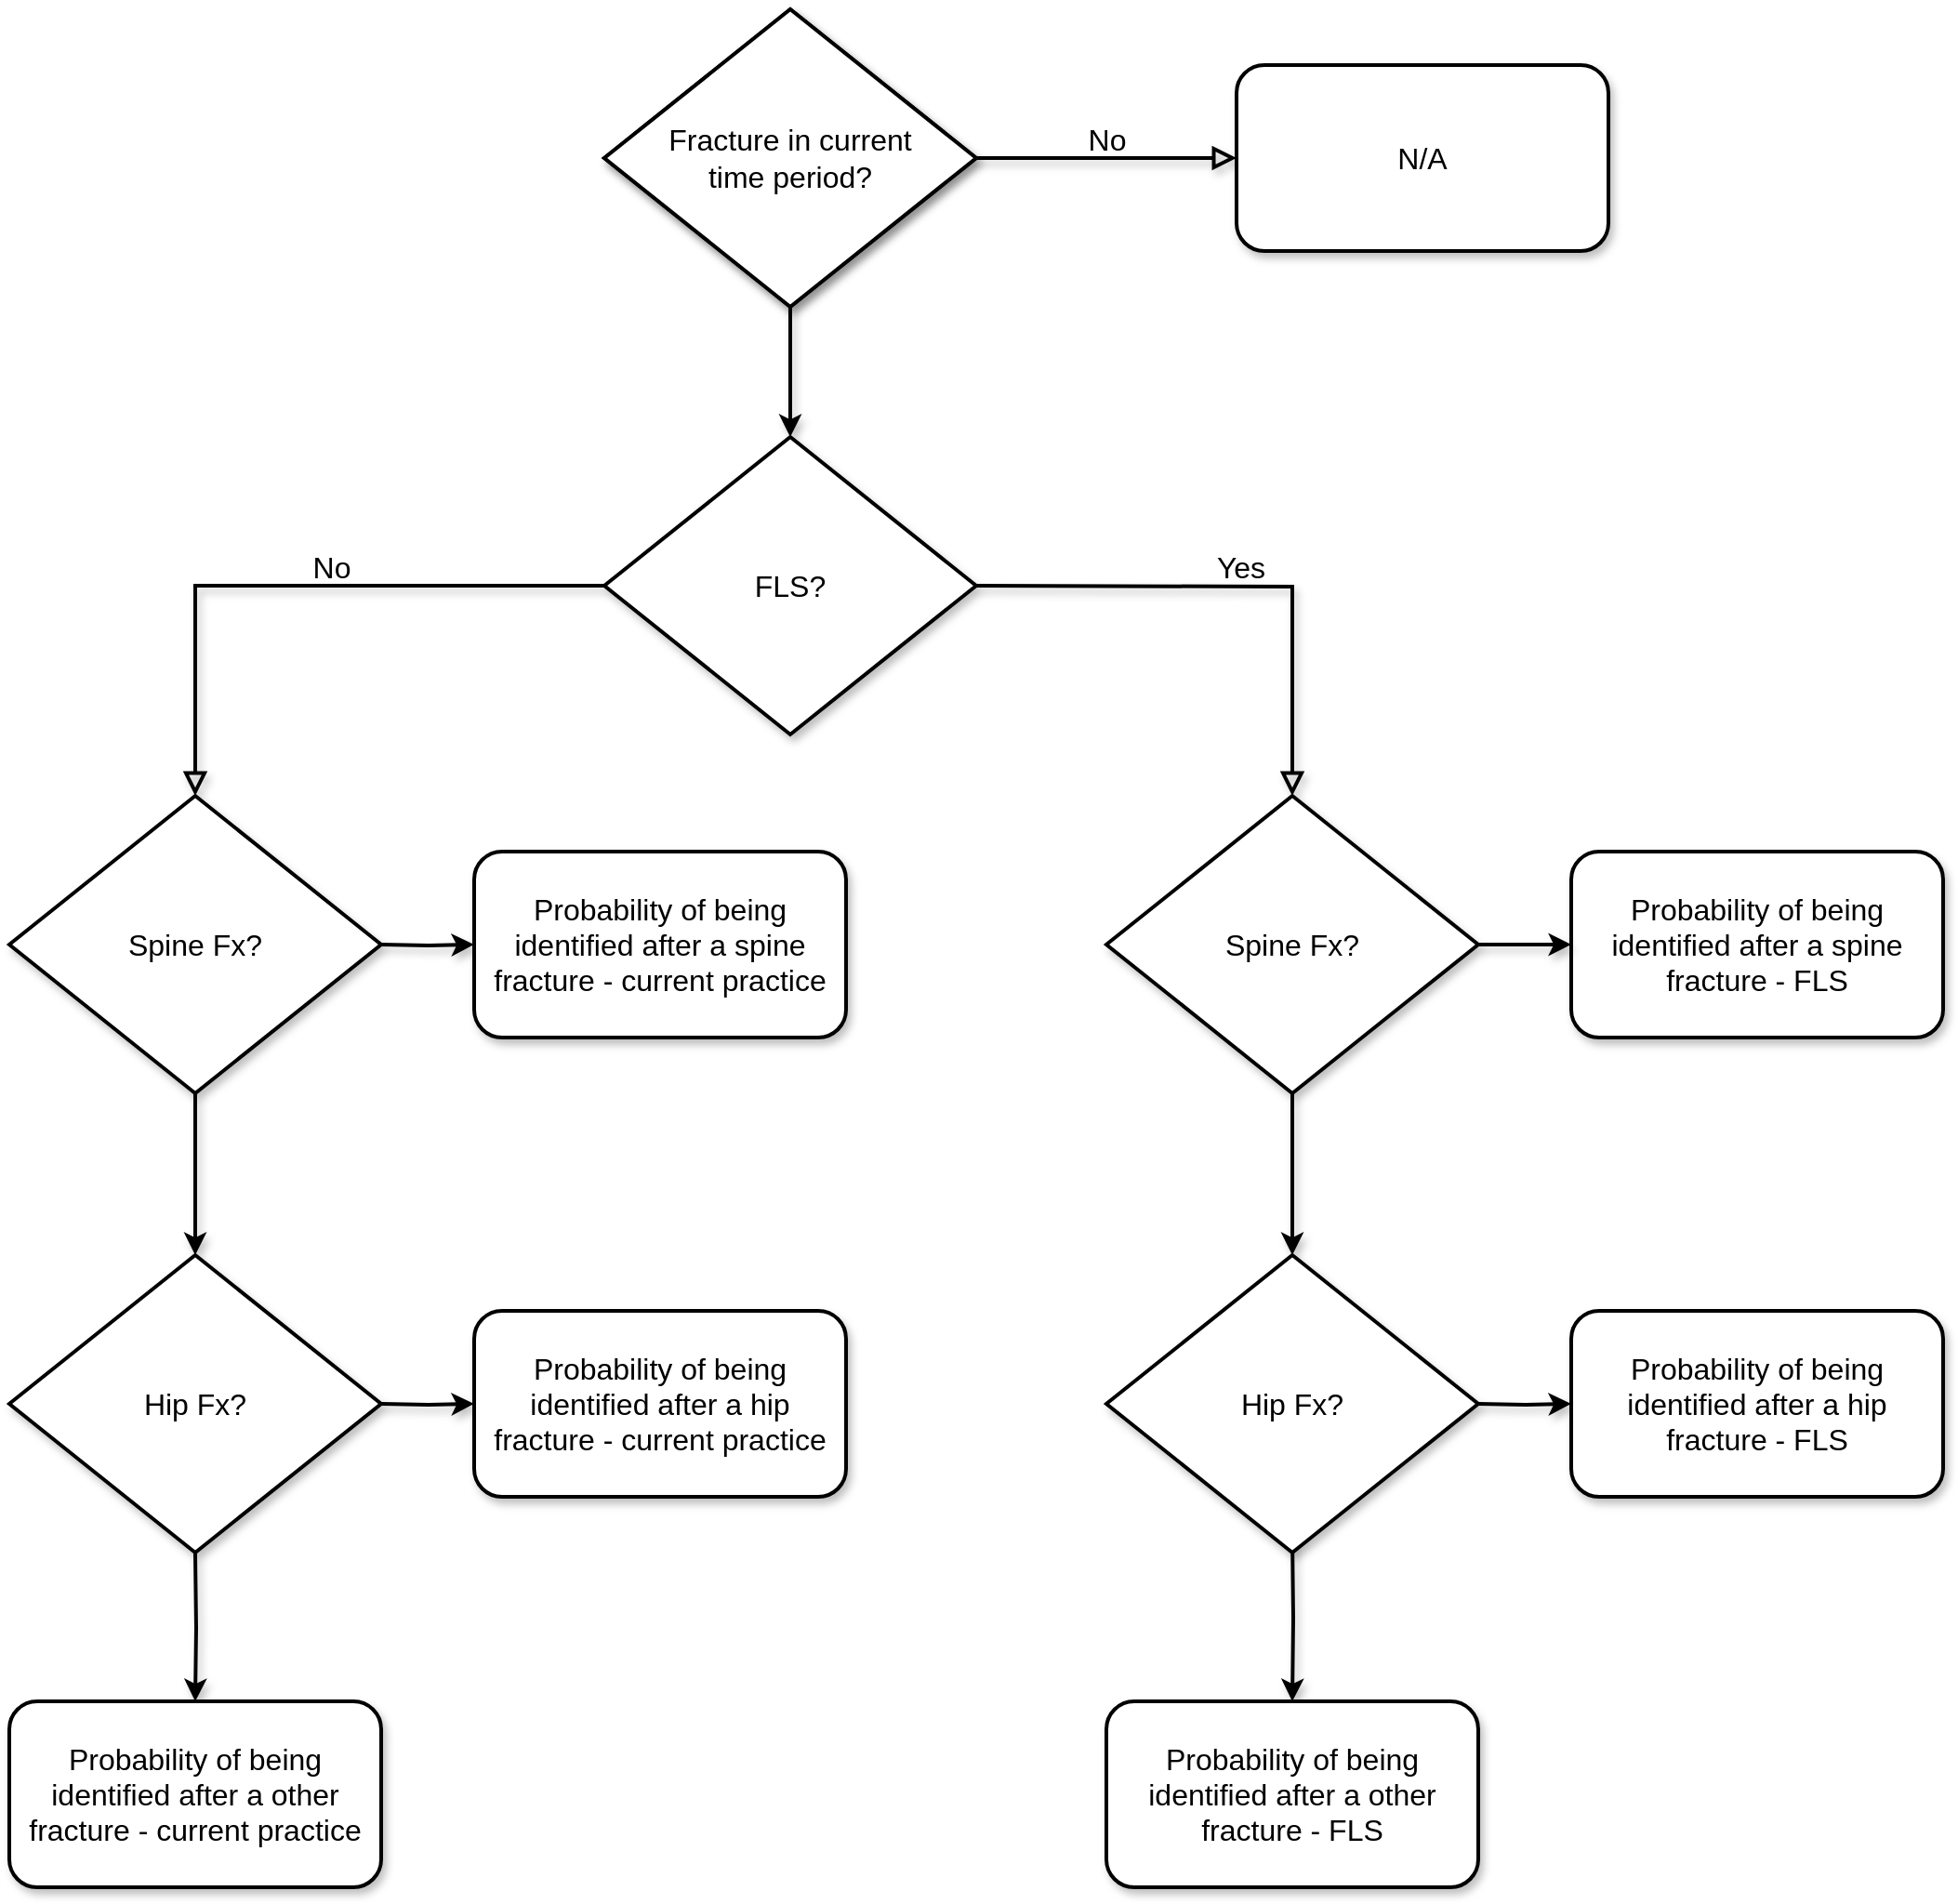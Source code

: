 <mxfile version="13.8.8" type="device"><diagram id="C5RBs43oDa-KdzZeNtuy" name="Identification"><mxGraphModel dx="2193" dy="1084" grid="1" gridSize="10" guides="1" tooltips="1" connect="1" arrows="1" fold="1" page="1" pageScale="1" pageWidth="827" pageHeight="1169" math="0" shadow="0"><root><mxCell id="WIyWlLk6GJQsqaUBKTNV-0"/><mxCell id="WIyWlLk6GJQsqaUBKTNV-1" parent="WIyWlLk6GJQsqaUBKTNV-0"/><mxCell id="WIyWlLk6GJQsqaUBKTNV-5" value="No" style="edgeStyle=orthogonalEdgeStyle;rounded=0;html=1;jettySize=auto;orthogonalLoop=1;fontSize=16;endArrow=block;endFill=0;endSize=8;strokeWidth=2;shadow=1;labelBackgroundColor=none;entryX=0;entryY=0.5;entryDx=0;entryDy=0;exitX=1;exitY=0.5;exitDx=0;exitDy=0;" parent="WIyWlLk6GJQsqaUBKTNV-1" source="T9ba8OFVbut0BU1_NeE2-29" target="T9ba8OFVbut0BU1_NeE2-31" edge="1"><mxGeometry y="10" relative="1" as="geometry"><mxPoint as="offset"/><mxPoint x="310" y="120" as="sourcePoint"/><mxPoint x="480" y="120" as="targetPoint"/></mxGeometry></mxCell><mxCell id="T9ba8OFVbut0BU1_NeE2-8" style="edgeStyle=orthogonalEdgeStyle;rounded=0;orthogonalLoop=1;jettySize=auto;html=1;fontSize=16;shadow=1;strokeWidth=2;" edge="1" parent="WIyWlLk6GJQsqaUBKTNV-1" target="T9ba8OFVbut0BU1_NeE2-4"><mxGeometry relative="1" as="geometry"><mxPoint x="20" y="513" as="sourcePoint"/></mxGeometry></mxCell><mxCell id="T9ba8OFVbut0BU1_NeE2-4" value="&lt;font style=&quot;font-size: 16px;&quot;&gt;&lt;span style=&quot;font-size: 16px;&quot;&gt;Probability of being identified after a spine fracture - current practice&lt;br style=&quot;font-size: 16px;&quot;&gt;&lt;/span&gt;&lt;/font&gt;" style="rounded=1;whiteSpace=wrap;html=1;fontSize=16;glass=0;strokeWidth=2;shadow=1;" vertex="1" parent="WIyWlLk6GJQsqaUBKTNV-1"><mxGeometry x="70" y="463" width="200" height="100" as="geometry"/></mxCell><mxCell id="T9ba8OFVbut0BU1_NeE2-17" style="edgeStyle=orthogonalEdgeStyle;rounded=0;orthogonalLoop=1;jettySize=auto;html=1;entryX=0.5;entryY=0;entryDx=0;entryDy=0;fontSize=16;shadow=1;strokeWidth=2;" edge="1" parent="WIyWlLk6GJQsqaUBKTNV-1" target="T9ba8OFVbut0BU1_NeE2-16"><mxGeometry relative="1" as="geometry"><mxPoint x="-80" y="840" as="sourcePoint"/></mxGeometry></mxCell><mxCell id="T9ba8OFVbut0BU1_NeE2-18" style="edgeStyle=orthogonalEdgeStyle;rounded=0;orthogonalLoop=1;jettySize=auto;html=1;entryX=0;entryY=0.5;entryDx=0;entryDy=0;fontSize=16;shadow=1;strokeWidth=2;" edge="1" parent="WIyWlLk6GJQsqaUBKTNV-1" target="T9ba8OFVbut0BU1_NeE2-15"><mxGeometry relative="1" as="geometry"><mxPoint x="20" y="760" as="sourcePoint"/></mxGeometry></mxCell><mxCell id="T9ba8OFVbut0BU1_NeE2-15" value="&lt;font style=&quot;font-size: 16px;&quot;&gt;&lt;span style=&quot;font-size: 16px;&quot;&gt;Probability of being identified after a hip fracture - current practice&lt;br style=&quot;font-size: 16px;&quot;&gt;&lt;/span&gt;&lt;/font&gt;" style="rounded=1;whiteSpace=wrap;html=1;fontSize=16;glass=0;strokeWidth=2;shadow=1;" vertex="1" parent="WIyWlLk6GJQsqaUBKTNV-1"><mxGeometry x="70" y="710" width="200" height="100" as="geometry"/></mxCell><mxCell id="T9ba8OFVbut0BU1_NeE2-16" value="&lt;font style=&quot;font-size: 16px;&quot;&gt;&lt;span style=&quot;font-size: 16px;&quot;&gt;Probability of being identified after a other fracture - current practice&lt;br style=&quot;font-size: 16px;&quot;&gt;&lt;/span&gt;&lt;/font&gt;" style="rounded=1;whiteSpace=wrap;html=1;fontSize=16;glass=0;strokeWidth=2;shadow=1;" vertex="1" parent="WIyWlLk6GJQsqaUBKTNV-1"><mxGeometry x="-180" y="920" width="200" height="100" as="geometry"/></mxCell><mxCell id="T9ba8OFVbut0BU1_NeE2-29" value="Fracture in current time period?" style="rhombus;whiteSpace=wrap;html=1;shadow=1;fontFamily=Helvetica;fontSize=16;align=center;strokeWidth=2;spacing=10;spacingTop=-10;spacingLeft=20;spacingRight=20;" vertex="1" parent="WIyWlLk6GJQsqaUBKTNV-1"><mxGeometry x="140" y="10" width="200" height="160" as="geometry"/></mxCell><mxCell id="T9ba8OFVbut0BU1_NeE2-31" value="N/A" style="rounded=1;whiteSpace=wrap;html=1;fontSize=16;glass=0;strokeWidth=2;shadow=1;" vertex="1" parent="WIyWlLk6GJQsqaUBKTNV-1"><mxGeometry x="480" y="40" width="200" height="100" as="geometry"/></mxCell><mxCell id="T9ba8OFVbut0BU1_NeE2-35" style="edgeStyle=orthogonalEdgeStyle;rounded=0;orthogonalLoop=1;jettySize=auto;html=1;entryX=0.5;entryY=0;entryDx=0;entryDy=0;fontSize=20;shadow=1;strokeWidth=2;" edge="1" parent="WIyWlLk6GJQsqaUBKTNV-1" source="T9ba8OFVbut0BU1_NeE2-33" target="T9ba8OFVbut0BU1_NeE2-34"><mxGeometry relative="1" as="geometry"/></mxCell><mxCell id="T9ba8OFVbut0BU1_NeE2-33" value="Fracture in current time period?" style="rhombus;whiteSpace=wrap;html=1;shadow=1;fontFamily=Helvetica;fontSize=16;align=center;strokeWidth=2;spacing=10;spacingTop=0;spacingLeft=20;spacingRight=20;" vertex="1" parent="WIyWlLk6GJQsqaUBKTNV-1"><mxGeometry x="140" y="10" width="200" height="160" as="geometry"/></mxCell><mxCell id="T9ba8OFVbut0BU1_NeE2-34" value="FLS?" style="rhombus;whiteSpace=wrap;html=1;shadow=1;fontFamily=Helvetica;fontSize=16;align=center;strokeWidth=2;spacing=10;spacingTop=0;spacingLeft=20;spacingRight=20;" vertex="1" parent="WIyWlLk6GJQsqaUBKTNV-1"><mxGeometry x="140" y="240" width="200" height="160" as="geometry"/></mxCell><mxCell id="T9ba8OFVbut0BU1_NeE2-36" value="No" style="rounded=0;html=1;jettySize=auto;orthogonalLoop=1;fontSize=16;endArrow=block;endFill=0;endSize=8;strokeWidth=2;shadow=1;labelBackgroundColor=none;edgeStyle=orthogonalEdgeStyle;entryX=0.5;entryY=0;entryDx=0;entryDy=0;exitX=0;exitY=0.5;exitDx=0;exitDy=0;" edge="1" parent="WIyWlLk6GJQsqaUBKTNV-1" source="T9ba8OFVbut0BU1_NeE2-34" target="T9ba8OFVbut0BU1_NeE2-37"><mxGeometry x="-0.118" y="-10" relative="1" as="geometry"><mxPoint as="offset"/><mxPoint x="100" y="330" as="sourcePoint"/><mxPoint x="-80" y="440" as="targetPoint"/></mxGeometry></mxCell><mxCell id="T9ba8OFVbut0BU1_NeE2-39" style="edgeStyle=orthogonalEdgeStyle;rounded=0;orthogonalLoop=1;jettySize=auto;html=1;entryX=0.5;entryY=0;entryDx=0;entryDy=0;fontSize=20;shadow=1;strokeWidth=2;" edge="1" parent="WIyWlLk6GJQsqaUBKTNV-1" source="T9ba8OFVbut0BU1_NeE2-37" target="T9ba8OFVbut0BU1_NeE2-38"><mxGeometry relative="1" as="geometry"/></mxCell><mxCell id="T9ba8OFVbut0BU1_NeE2-37" value="Spine Fx?" style="rhombus;whiteSpace=wrap;html=1;shadow=1;fontFamily=Helvetica;fontSize=16;align=center;strokeWidth=2;spacing=10;spacingTop=0;spacingLeft=20;spacingRight=20;" vertex="1" parent="WIyWlLk6GJQsqaUBKTNV-1"><mxGeometry x="-180" y="433" width="200" height="160" as="geometry"/></mxCell><mxCell id="T9ba8OFVbut0BU1_NeE2-38" value="Hip Fx?" style="rhombus;whiteSpace=wrap;html=1;shadow=1;fontFamily=Helvetica;fontSize=16;align=center;strokeWidth=2;spacing=10;spacingTop=0;spacingLeft=20;spacingRight=20;" vertex="1" parent="WIyWlLk6GJQsqaUBKTNV-1"><mxGeometry x="-180" y="680" width="200" height="160" as="geometry"/></mxCell><mxCell id="T9ba8OFVbut0BU1_NeE2-40" value="Yes" style="edgeStyle=orthogonalEdgeStyle;rounded=0;html=1;jettySize=auto;orthogonalLoop=1;fontSize=16;endArrow=block;endFill=0;endSize=8;strokeWidth=2;shadow=1;labelBackgroundColor=none;entryX=0.5;entryY=0;entryDx=0;entryDy=0;" edge="1" parent="WIyWlLk6GJQsqaUBKTNV-1" target="T9ba8OFVbut0BU1_NeE2-48"><mxGeometry y="10" relative="1" as="geometry"><mxPoint as="offset"/><mxPoint x="340" y="320" as="sourcePoint"/><mxPoint x="510" y="430" as="targetPoint"/></mxGeometry></mxCell><mxCell id="T9ba8OFVbut0BU1_NeE2-42" value="&lt;font style=&quot;font-size: 16px&quot;&gt;&lt;span style=&quot;font-size: 16px&quot;&gt;Probability of being identified after a spine fracture - FLS&lt;br style=&quot;font-size: 16px&quot;&gt;&lt;/span&gt;&lt;/font&gt;" style="rounded=1;whiteSpace=wrap;html=1;fontSize=16;glass=0;strokeWidth=2;shadow=1;" vertex="1" parent="WIyWlLk6GJQsqaUBKTNV-1"><mxGeometry x="660" y="463" width="200" height="100" as="geometry"/></mxCell><mxCell id="T9ba8OFVbut0BU1_NeE2-43" style="edgeStyle=orthogonalEdgeStyle;rounded=0;orthogonalLoop=1;jettySize=auto;html=1;entryX=0.5;entryY=0;entryDx=0;entryDy=0;fontSize=16;shadow=1;strokeWidth=2;" edge="1" parent="WIyWlLk6GJQsqaUBKTNV-1" target="T9ba8OFVbut0BU1_NeE2-46"><mxGeometry relative="1" as="geometry"><mxPoint x="510" y="830" as="sourcePoint"/></mxGeometry></mxCell><mxCell id="T9ba8OFVbut0BU1_NeE2-44" style="edgeStyle=orthogonalEdgeStyle;rounded=0;orthogonalLoop=1;jettySize=auto;html=1;entryX=0;entryY=0.5;entryDx=0;entryDy=0;fontSize=16;shadow=1;strokeWidth=2;" edge="1" parent="WIyWlLk6GJQsqaUBKTNV-1" target="T9ba8OFVbut0BU1_NeE2-45"><mxGeometry relative="1" as="geometry"><mxPoint x="610" y="760" as="sourcePoint"/></mxGeometry></mxCell><mxCell id="T9ba8OFVbut0BU1_NeE2-45" value="&lt;font style=&quot;font-size: 16px&quot;&gt;&lt;span style=&quot;font-size: 16px&quot;&gt;Probability of being identified after a hip fracture - FLS&lt;br style=&quot;font-size: 16px&quot;&gt;&lt;/span&gt;&lt;/font&gt;" style="rounded=1;whiteSpace=wrap;html=1;fontSize=16;glass=0;strokeWidth=2;shadow=1;" vertex="1" parent="WIyWlLk6GJQsqaUBKTNV-1"><mxGeometry x="660" y="710" width="200" height="100" as="geometry"/></mxCell><mxCell id="T9ba8OFVbut0BU1_NeE2-46" value="&lt;font style=&quot;font-size: 16px&quot;&gt;&lt;span style=&quot;font-size: 16px&quot;&gt;Probability of being identified after a other fracture - FLS&lt;br style=&quot;font-size: 16px&quot;&gt;&lt;/span&gt;&lt;/font&gt;" style="rounded=1;whiteSpace=wrap;html=1;fontSize=16;glass=0;strokeWidth=2;shadow=1;" vertex="1" parent="WIyWlLk6GJQsqaUBKTNV-1"><mxGeometry x="410" y="920" width="200" height="100" as="geometry"/></mxCell><mxCell id="T9ba8OFVbut0BU1_NeE2-47" style="edgeStyle=orthogonalEdgeStyle;rounded=0;orthogonalLoop=1;jettySize=auto;html=1;entryX=0.5;entryY=0;entryDx=0;entryDy=0;fontSize=20;shadow=1;strokeWidth=2;" edge="1" parent="WIyWlLk6GJQsqaUBKTNV-1" source="T9ba8OFVbut0BU1_NeE2-48" target="T9ba8OFVbut0BU1_NeE2-49"><mxGeometry relative="1" as="geometry"/></mxCell><mxCell id="T9ba8OFVbut0BU1_NeE2-50" style="edgeStyle=orthogonalEdgeStyle;rounded=0;orthogonalLoop=1;jettySize=auto;html=1;entryX=0;entryY=0.5;entryDx=0;entryDy=0;fontSize=20;shadow=1;strokeWidth=2;" edge="1" parent="WIyWlLk6GJQsqaUBKTNV-1" source="T9ba8OFVbut0BU1_NeE2-48" target="T9ba8OFVbut0BU1_NeE2-42"><mxGeometry relative="1" as="geometry"/></mxCell><mxCell id="T9ba8OFVbut0BU1_NeE2-48" value="Spine Fx?" style="rhombus;whiteSpace=wrap;html=1;shadow=1;fontFamily=Helvetica;fontSize=16;align=center;strokeWidth=2;spacing=10;spacingTop=0;spacingLeft=20;spacingRight=20;" vertex="1" parent="WIyWlLk6GJQsqaUBKTNV-1"><mxGeometry x="410" y="433" width="200" height="160" as="geometry"/></mxCell><mxCell id="T9ba8OFVbut0BU1_NeE2-49" value="Hip Fx?" style="rhombus;whiteSpace=wrap;html=1;shadow=1;fontFamily=Helvetica;fontSize=16;align=center;strokeWidth=2;spacing=10;spacingTop=0;spacingLeft=20;spacingRight=20;" vertex="1" parent="WIyWlLk6GJQsqaUBKTNV-1"><mxGeometry x="410" y="680" width="200" height="160" as="geometry"/></mxCell></root></mxGraphModel></diagram></mxfile>